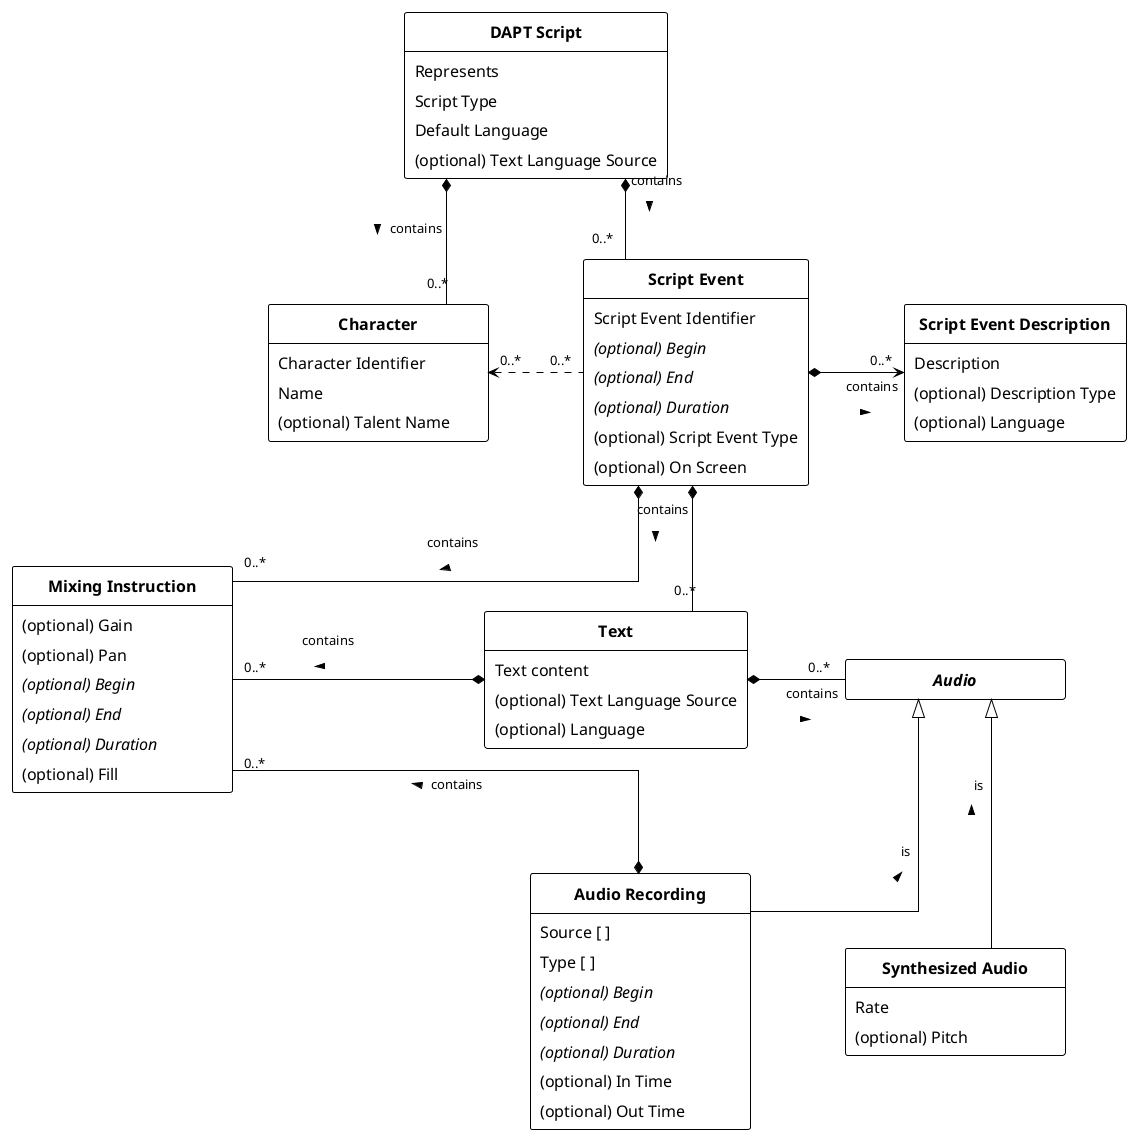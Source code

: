 @startuml class-diagram
!theme plain
!pragma ratio 1
' skinparam groupInheritance 2
skinparam linetype ortho
skinparam DefaultFontName sans-serif
skinparam DefaultFontSize 16
skinparam ArrowFontSize 13
skinparam ArrowMessageAlignment direction
skinparam Padding 4
skinparam Nodesep 70
skinparam Ranksep 80
skinparam MinClassWidth 220

Class DAPTScript as "**DAPT Script**" [[#dapt-script]] {
    Represents [[[#represents]]]
    Script Type [[[#script-type]]]
    Default Language [[[#default-language]]]
    {field} (optional) Text Language Source [[[#text-language-source]]]
}

together {
    Class Character as "**Character**" [[#character]] {
        Character Identifier [[[#dfn-character-identifier]]]
        Name [[[#dfn-character-name]]]
        {field} (optional) Talent Name [[[#dfn-character-talent-name]]]
    }

    Class ScriptEvent as "**Script Event**" [[#script-event]] {
        Script Event Identifier [[[#dfn-script-event-identifier]]]
        {field} {abstract} (optional) Begin [[[#dfn-begin]]]
        {field} {abstract} (optional) End [[[#dfn-end]]]
        {field} {abstract} (optional) Duration [[[#dfn-duration]]]
        {field} (optional) Script Event Type [[[#dfn-script-event-type]]]
        {field} (optional) On Screen [[[#on-screen]]]
    }

    Class ScriptEventDescription as "**Script Event Description**" [[#dfn-script-event-description]] {
        {field} Description
        {field} (optional) Description Type [[[#dfn-description-type]]]
        {field} (optional) Language
    }

    Class Text as "**Text**" [[#text]] {
        Text content [[[#dfn-text]]]
        {field} (optional) Text Language Source [[[#text-language-source]]]
        {field} (optional) Language
        ' {field} (optional) Inline Style Attributes
    }
}

together {
    abstract Class Audio as "**Audio**" [[#dfn-audio]] {
    }

    Class SynthesizedAudio as "**Synthesized Audio**" [[#dfn-synthesized-audio]] {
        Rate [[[#dfn-rate]]]
        {field} (optional) Pitch [[[#dfn-pitch]]]
    }

    Class AudioRecording as "**Audio Recording**" [[#dfn-audio-recording]] {
        Source [ ] [[[#dfn-source]]]
        Type [ ] [[[#dfn-type]]]
        {field} {abstract} (optional) Begin [[[#dfn-begin]]]
        {field} {abstract} (optional) End [[[#dfn-end]]]
        {field} {abstract} (optional) Duration [[[#dfn-duration]]]
        {field} (optional) In Time [[[#dfn-in-time]]]
        {field} (optional) Out Time [[[#dfn-out-time]]]
    }

}

class MixingInstruction as "**Mixing Instruction**" [[#dfn-mixing-instruction]] {
    {field} (optional) Gain [[[#dfn-gain]]]
    {field} (optional) Pan [[[#dfn-pan]]]
    {field} {abstract} (optional) Begin [[[#dfn-begin]]]
    {field} {abstract} (optional) End [[[#dfn-end]]]
    {field} {abstract} (optional) Duration [[[#dfn-duration]]]
    {field} (optional) Fill [[[#dfn-fill]]]
}

' MixingInstruction -[hidden]r-AudioRecording


DAPTScript *-down- "0..* " ScriptEvent : contains\n >
DAPTScript *-- "0..*" Character : contains >
ScriptEvent *-down- "0..*" MixingInstruction : contains\n >
Text *-left- "0..* " Audio : contains\n <
Text *-- "0..* " MixingInstruction : contains\n >
Character "0..*" <.right. "0..*" ScriptEvent
ScriptEvent *-left> "0..*" ScriptEventDescription : contains\n <
ScriptEvent *-down- "0..*" Text : contains\n >
AudioRecording *-- "0..* " MixingInstruction : contains >
Audio <|-down- SynthesizedAudio : is\n <
Audio <|-down- AudioRecording : is\n <

SynthesizedAudio -[hidden]r- AudioRecording

' Hidden links to persuade the layout to look nicer
' MixingInstruction -[hidden]left- Text
' Text -[hidden]down- Audio
AudioRecording -[hidden]left- SynthesizedAudio
Audio -[hidden]left- MixingInstruction
' ScriptEventDescription -[hidden]down- MixingInstruction

hide empty members
hide circle
@enduml